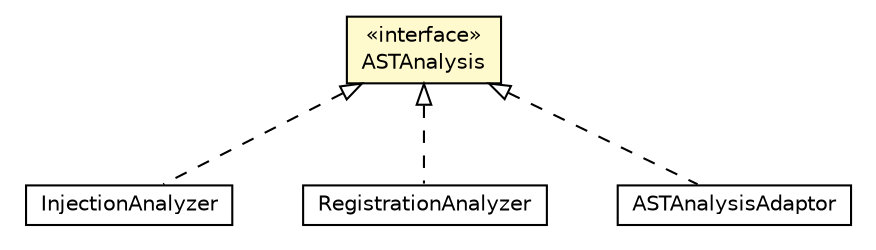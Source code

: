 #!/usr/local/bin/dot
#
# Class diagram 
# Generated by UMLGraph version 5.1 (http://www.umlgraph.org/)
#

digraph G {
	edge [fontname="Helvetica",fontsize=10,labelfontname="Helvetica",labelfontsize=10];
	node [fontname="Helvetica",fontsize=10,shape=plaintext];
	nodesep=0.25;
	ranksep=0.5;
	// org.androidtransfuse.analysis.astAnalyzer.InjectionAnalyzer
	c48914 [label=<<table title="org.androidtransfuse.analysis.astAnalyzer.InjectionAnalyzer" border="0" cellborder="1" cellspacing="0" cellpadding="2" port="p" href="./InjectionAnalyzer.html">
		<tr><td><table border="0" cellspacing="0" cellpadding="1">
<tr><td align="center" balign="center"> InjectionAnalyzer </td></tr>
		</table></td></tr>
		</table>>, fontname="Helvetica", fontcolor="black", fontsize=10.0];
	// org.androidtransfuse.analysis.astAnalyzer.ASTAnalysis
	c48918 [label=<<table title="org.androidtransfuse.analysis.astAnalyzer.ASTAnalysis" border="0" cellborder="1" cellspacing="0" cellpadding="2" port="p" bgcolor="lemonChiffon" href="./ASTAnalysis.html">
		<tr><td><table border="0" cellspacing="0" cellpadding="1">
<tr><td align="center" balign="center"> &#171;interface&#187; </td></tr>
<tr><td align="center" balign="center"> ASTAnalysis </td></tr>
		</table></td></tr>
		</table>>, fontname="Helvetica", fontcolor="black", fontsize=10.0];
	// org.androidtransfuse.analysis.astAnalyzer.RegistrationAnalyzer
	c48925 [label=<<table title="org.androidtransfuse.analysis.astAnalyzer.RegistrationAnalyzer" border="0" cellborder="1" cellspacing="0" cellpadding="2" port="p" href="./RegistrationAnalyzer.html">
		<tr><td><table border="0" cellspacing="0" cellpadding="1">
<tr><td align="center" balign="center"> RegistrationAnalyzer </td></tr>
		</table></td></tr>
		</table>>, fontname="Helvetica", fontcolor="black", fontsize=10.0];
	// org.androidtransfuse.analysis.astAnalyzer.ASTAnalysisAdaptor
	c48927 [label=<<table title="org.androidtransfuse.analysis.astAnalyzer.ASTAnalysisAdaptor" border="0" cellborder="1" cellspacing="0" cellpadding="2" port="p" href="./ASTAnalysisAdaptor.html">
		<tr><td><table border="0" cellspacing="0" cellpadding="1">
<tr><td align="center" balign="center"> ASTAnalysisAdaptor </td></tr>
		</table></td></tr>
		</table>>, fontname="Helvetica", fontcolor="black", fontsize=10.0];
	//org.androidtransfuse.analysis.astAnalyzer.InjectionAnalyzer implements org.androidtransfuse.analysis.astAnalyzer.ASTAnalysis
	c48918:p -> c48914:p [dir=back,arrowtail=empty,style=dashed];
	//org.androidtransfuse.analysis.astAnalyzer.RegistrationAnalyzer implements org.androidtransfuse.analysis.astAnalyzer.ASTAnalysis
	c48918:p -> c48925:p [dir=back,arrowtail=empty,style=dashed];
	//org.androidtransfuse.analysis.astAnalyzer.ASTAnalysisAdaptor implements org.androidtransfuse.analysis.astAnalyzer.ASTAnalysis
	c48918:p -> c48927:p [dir=back,arrowtail=empty,style=dashed];
}

